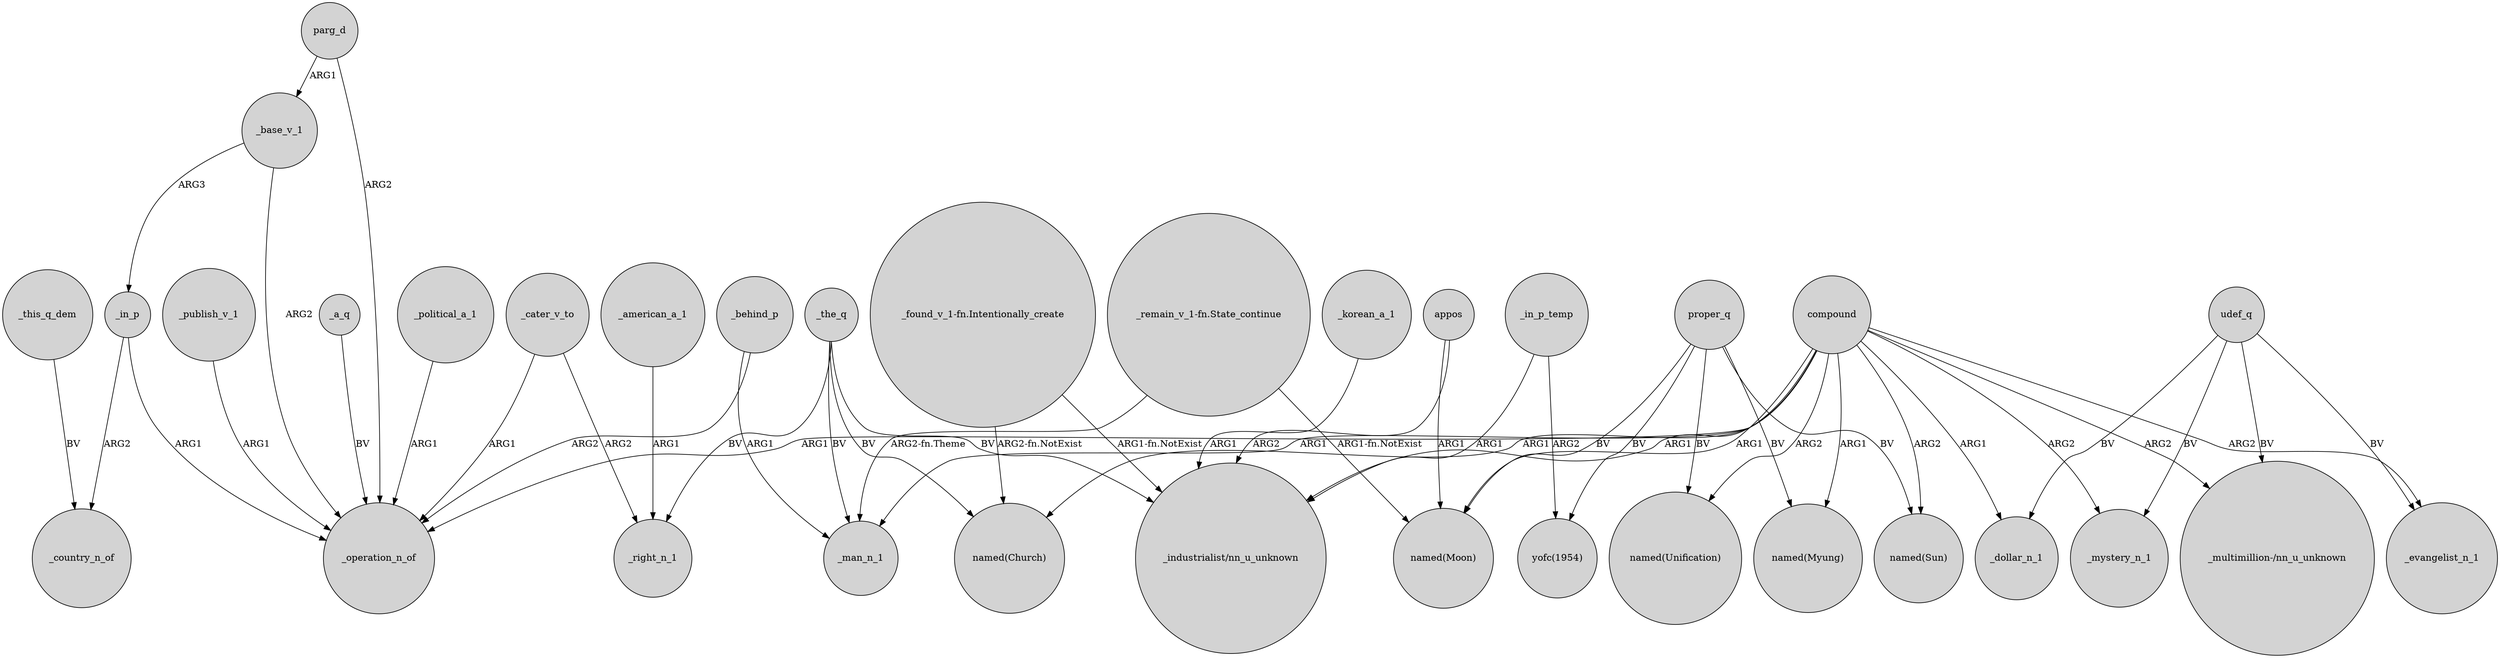 digraph {
	node [shape=circle style=filled]
	compound -> _operation_n_of [label=ARG1]
	compound -> "named(Church)" [label=ARG1]
	"_remain_v_1-fn.State_continue" -> _man_n_1 [label="ARG2-fn.Theme"]
	_a_q -> _operation_n_of [label=BV]
	parg_d -> _operation_n_of [label=ARG2]
	_the_q -> _man_n_1 [label=BV]
	appos -> "_industrialist/nn_u_unknown" [label=ARG2]
	compound -> _man_n_1 [label=ARG1]
	_cater_v_to -> _right_n_1 [label=ARG2]
	udef_q -> _evangelist_n_1 [label=BV]
	proper_q -> "named(Unification)" [label=BV]
	_in_p_temp -> "yofc(1954)" [label=ARG2]
	_korean_a_1 -> "_industrialist/nn_u_unknown" [label=ARG1]
	compound -> _evangelist_n_1 [label=ARG2]
	udef_q -> "_multimillion-/nn_u_unknown" [label=BV]
	compound -> "_multimillion-/nn_u_unknown" [label=ARG2]
	compound -> "named(Moon)" [label=ARG1]
	_in_p -> _country_n_of [label=ARG2]
	_this_q_dem -> _country_n_of [label=BV]
	compound -> "_industrialist/nn_u_unknown" [label=ARG1]
	_the_q -> "_industrialist/nn_u_unknown" [label=BV]
	udef_q -> _mystery_n_1 [label=BV]
	_behind_p -> _man_n_1 [label=ARG1]
	"_found_v_1-fn.Intentionally_create" -> "_industrialist/nn_u_unknown" [label="ARG1-fn.NotExist"]
	_political_a_1 -> _operation_n_of [label=ARG1]
	"_remain_v_1-fn.State_continue" -> "named(Moon)" [label="ARG1-fn.NotExist"]
	compound -> _mystery_n_1 [label=ARG2]
	_american_a_1 -> _right_n_1 [label=ARG1]
	"_found_v_1-fn.Intentionally_create" -> "named(Church)" [label="ARG2-fn.NotExist"]
	compound -> _dollar_n_1 [label=ARG1]
	_in_p_temp -> "_industrialist/nn_u_unknown" [label=ARG1]
	compound -> "named(Sun)" [label=ARG2]
	proper_q -> "named(Moon)" [label=BV]
	compound -> "named(Myung)" [label=ARG1]
	proper_q -> "named(Sun)" [label=BV]
	proper_q -> "named(Myung)" [label=BV]
	_base_v_1 -> _in_p [label=ARG3]
	_behind_p -> _operation_n_of [label=ARG2]
	_in_p -> _operation_n_of [label=ARG1]
	_the_q -> _right_n_1 [label=BV]
	_the_q -> "named(Church)" [label=BV]
	_base_v_1 -> _operation_n_of [label=ARG2]
	proper_q -> "yofc(1954)" [label=BV]
	_publish_v_1 -> _operation_n_of [label=ARG1]
	parg_d -> _base_v_1 [label=ARG1]
	appos -> "named(Moon)" [label=ARG1]
	_cater_v_to -> _operation_n_of [label=ARG1]
	compound -> "named(Unification)" [label=ARG2]
	udef_q -> _dollar_n_1 [label=BV]
}
